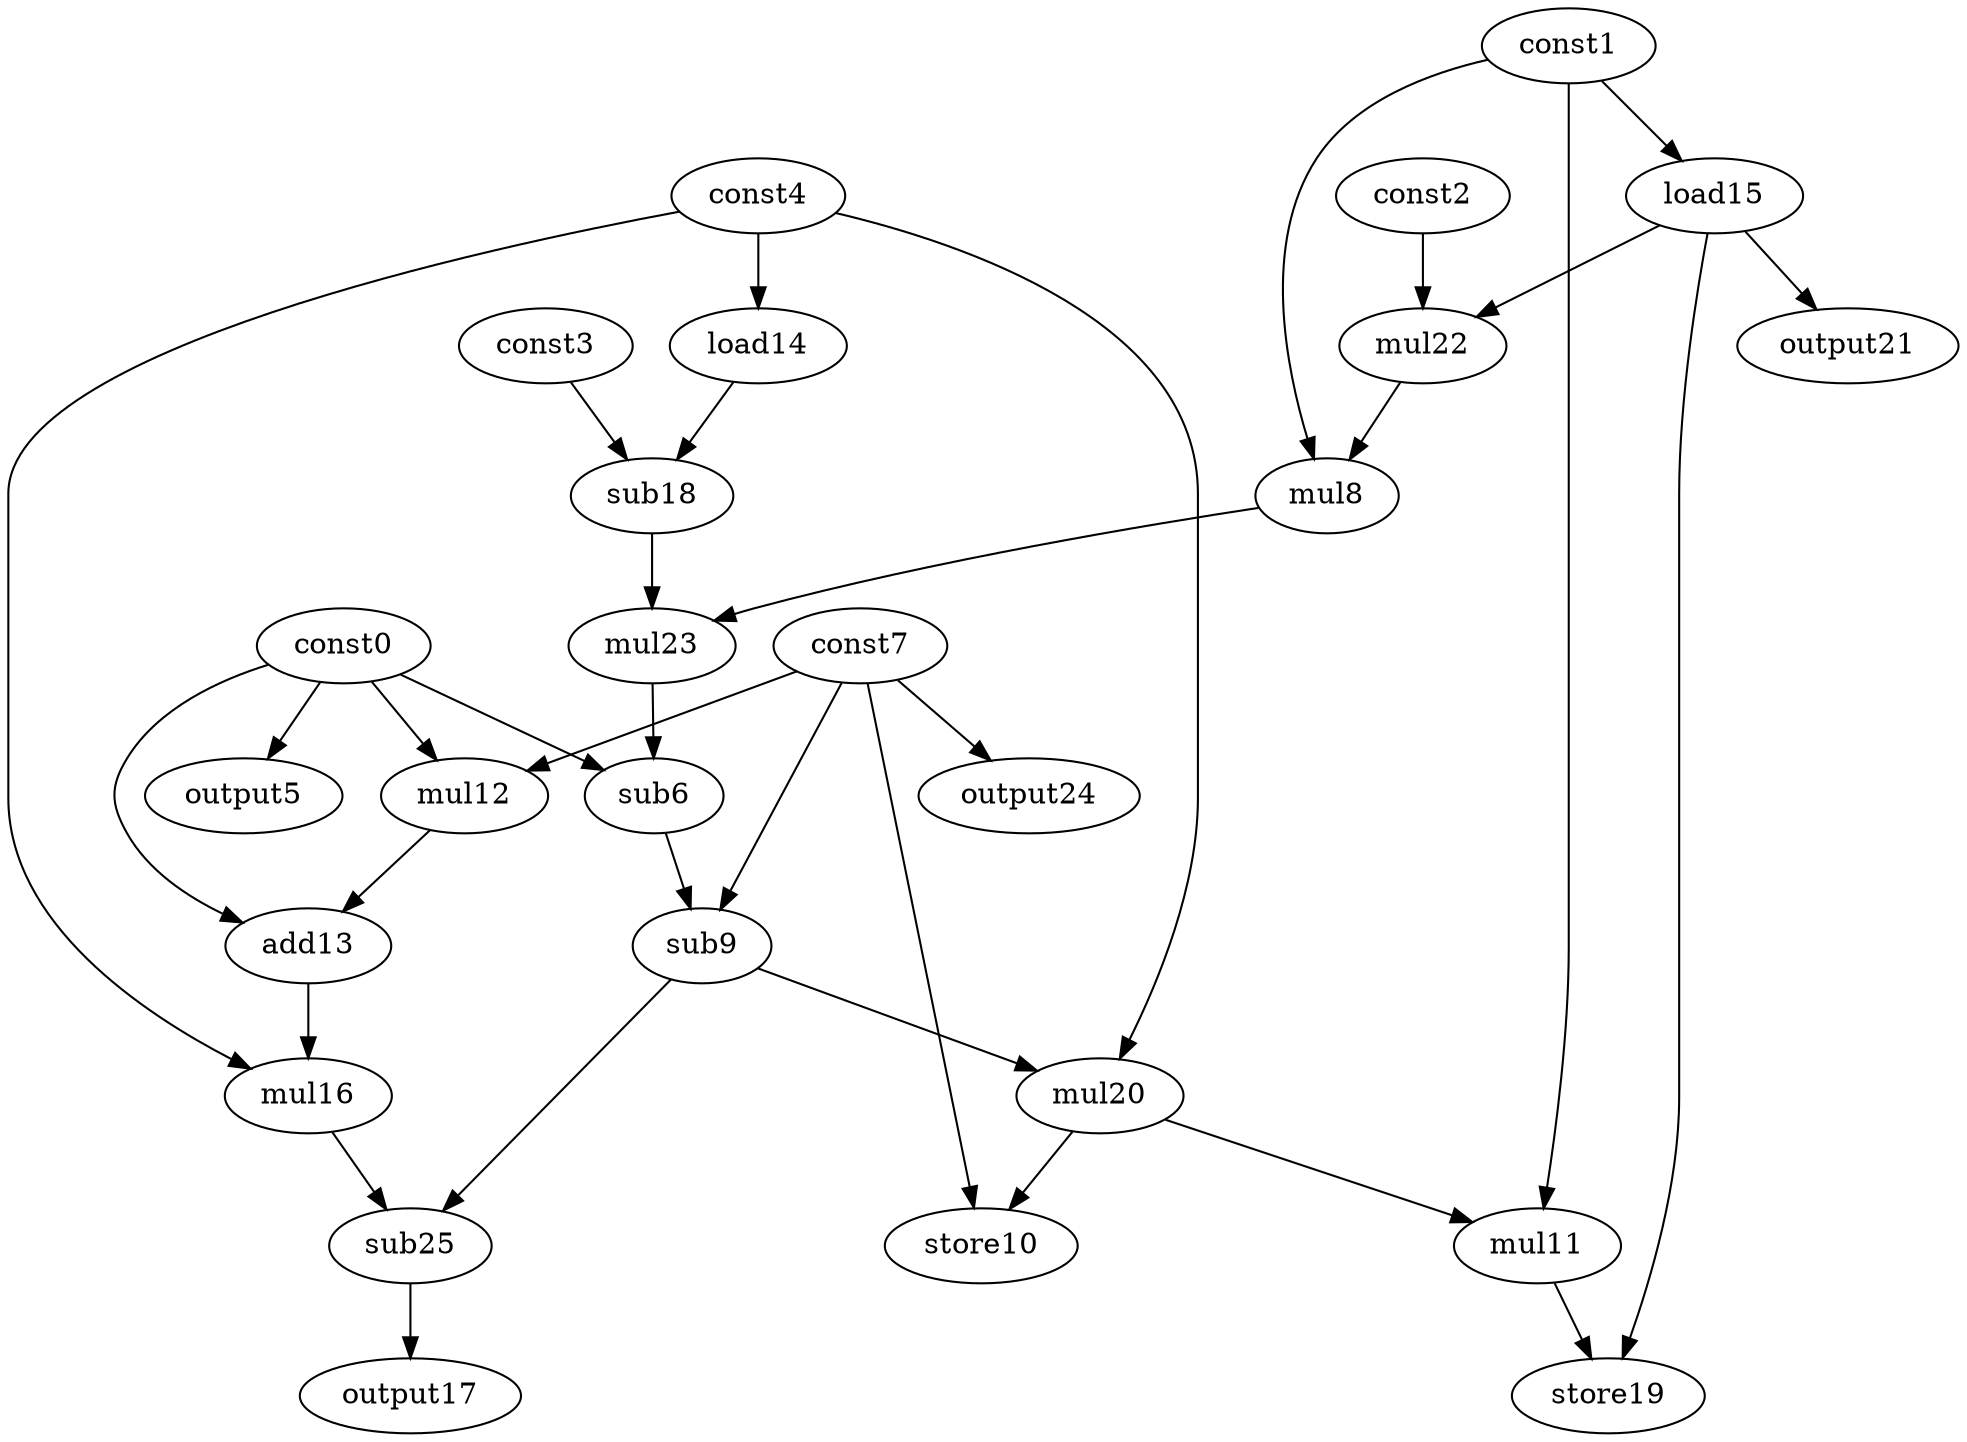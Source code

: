 digraph G { 
const0[opcode=const]; 
const1[opcode=const]; 
const2[opcode=const]; 
const3[opcode=const]; 
const4[opcode=const]; 
output5[opcode=output]; 
sub6[opcode=sub]; 
const7[opcode=const]; 
mul8[opcode=mul]; 
sub9[opcode=sub]; 
store10[opcode=store]; 
mul11[opcode=mul]; 
mul12[opcode=mul]; 
add13[opcode=add]; 
load14[opcode=load]; 
load15[opcode=load]; 
mul16[opcode=mul]; 
output17[opcode=output]; 
sub18[opcode=sub]; 
store19[opcode=store]; 
mul20[opcode=mul]; 
output21[opcode=output]; 
mul22[opcode=mul]; 
mul23[opcode=mul]; 
output24[opcode=output]; 
sub25[opcode=sub]; 
const0->output5[operand=0];
const0->mul12[operand=0];
const7->mul12[operand=1];
const4->load14[operand=0];
const1->load15[operand=0];
const7->output24[operand=0];
const0->add13[operand=0];
mul12->add13[operand=1];
const3->sub18[operand=0];
load14->sub18[operand=1];
load15->output21[operand=0];
const2->mul22[operand=0];
load15->mul22[operand=1];
const1->mul8[operand=0];
mul22->mul8[operand=1];
const4->mul16[operand=0];
add13->mul16[operand=1];
mul8->mul23[operand=0];
sub18->mul23[operand=1];
const0->sub6[operand=0];
mul23->sub6[operand=1];
sub6->sub9[operand=0];
const7->sub9[operand=1];
sub9->mul20[operand=0];
const4->mul20[operand=1];
mul16->sub25[operand=0];
sub9->sub25[operand=1];
mul20->store10[operand=0];
const7->store10[operand=1];
const1->mul11[operand=0];
mul20->mul11[operand=1];
sub25->output17[operand=0];
mul11->store19[operand=0];
load15->store19[operand=1];
}
